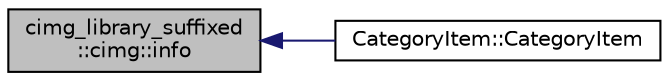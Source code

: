 digraph "cimg_library_suffixed::cimg::info"
{
  edge [fontname="Helvetica",fontsize="10",labelfontname="Helvetica",labelfontsize="10"];
  node [fontname="Helvetica",fontsize="10",shape=record];
  rankdir="LR";
  Node2027 [label="cimg_library_suffixed\l::cimg::info",height=0.2,width=0.4,color="black", fillcolor="grey75", style="filled", fontcolor="black"];
  Node2027 -> Node2028 [dir="back",color="midnightblue",fontsize="10",style="solid",fontname="Helvetica"];
  Node2028 [label="CategoryItem::CategoryItem",height=0.2,width=0.4,color="black", fillcolor="white", style="filled",URL="$class_category_item.html#a7590d67b1dfc8d2ac76ffda2232d73f1"];
}
